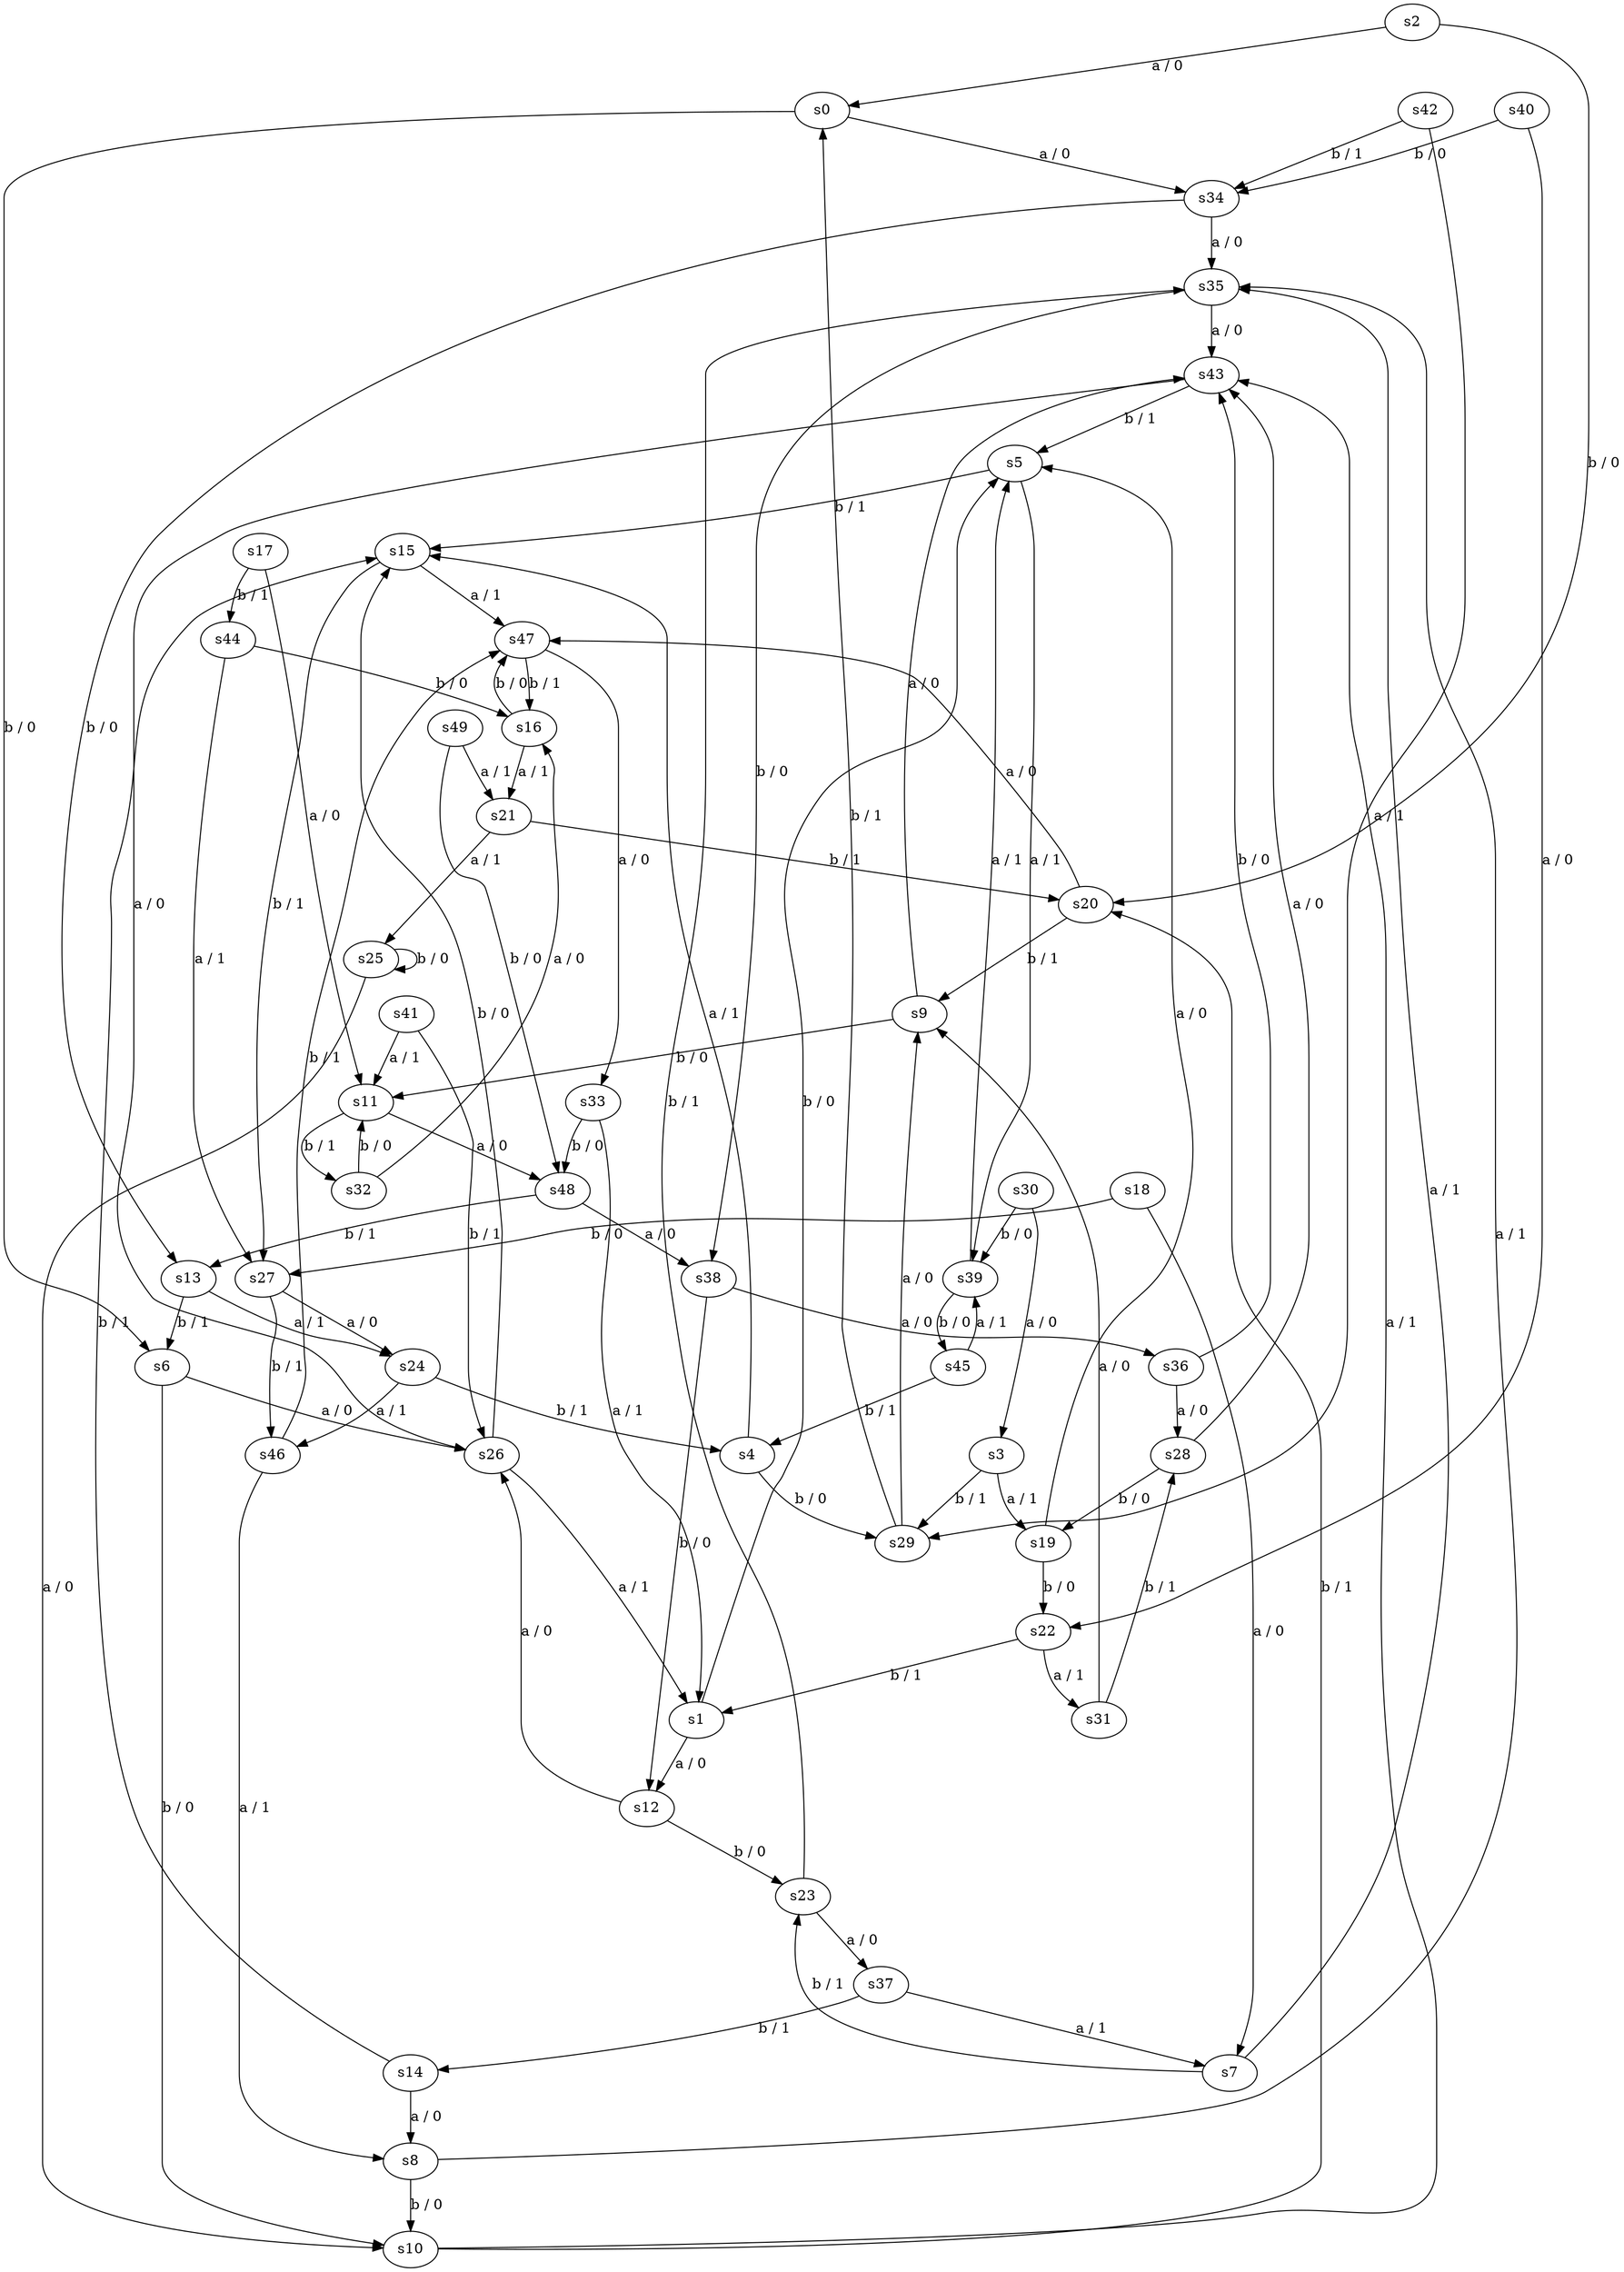 digraph distinguishable {
	s0 -> s34 [label="a / 0"];
	s1 -> s12 [label="a / 0"];
	s2 -> s0 [label="a / 0"];
	s3 -> s19 [label="a / 1"];
	s4 -> s15 [label="a / 1"];
	s5 -> s39 [label="a / 1"];
	s6 -> s26 [label="a / 0"];
	s7 -> s35 [label="a / 1"];
	s8 -> s35 [label="a / 1"];
	s9 -> s43 [label="a / 0"];
	s10 -> s43 [label="a / 1"];
	s11 -> s48 [label="a / 0"];
	s12 -> s26 [label="a / 0"];
	s13 -> s24 [label="a / 1"];
	s14 -> s8 [label="a / 0"];
	s15 -> s47 [label="a / 1"];
	s16 -> s21 [label="a / 1"];
	s17 -> s11 [label="a / 0"];
	s18 -> s7 [label="a / 0"];
	s19 -> s5 [label="a / 0"];
	s20 -> s47 [label="a / 0"];
	s21 -> s25 [label="a / 1"];
	s22 -> s31 [label="a / 1"];
	s23 -> s37 [label="a / 0"];
	s24 -> s46 [label="a / 1"];
	s25 -> s10 [label="a / 0"];
	s26 -> s1 [label="a / 1"];
	s27 -> s24 [label="a / 0"];
	s28 -> s43 [label="a / 0"];
	s29 -> s9 [label="a / 0"];
	s30 -> s3 [label="a / 0"];
	s31 -> s9 [label="a / 0"];
	s32 -> s16 [label="a / 0"];
	s33 -> s1 [label="a / 1"];
	s34 -> s35 [label="a / 0"];
	s35 -> s43 [label="a / 0"];
	s36 -> s28 [label="a / 0"];
	s37 -> s7 [label="a / 1"];
	s38 -> s36 [label="a / 0"];
	s39 -> s5 [label="a / 1"];
	s40 -> s22 [label="a / 0"];
	s41 -> s11 [label="a / 1"];
	s42 -> s29 [label="a / 1"];
	s43 -> s26 [label="a / 0"];
	s44 -> s27 [label="a / 1"];
	s45 -> s39 [label="a / 1"];
	s46 -> s8 [label="a / 1"];
	s47 -> s33 [label="a / 0"];
	s48 -> s38 [label="a / 0"];
	s49 -> s21 [label="a / 1"];

	s0 -> s6 [label="b / 0"];
	s1 -> s5 [label="b / 0"];
	s2 -> s20 [label="b / 0"];
	s3 -> s29 [label="b / 1"];
	s4 -> s29 [label="b / 0"];
	s5 -> s15 [label="b / 1"];
	s6 -> s10 [label="b / 0"];
	s7 -> s23 [label="b / 1"];
	s8 -> s10 [label="b / 0"];
	s9 -> s11 [label="b / 0"];
	s10 -> s20 [label="b / 1"];
	s11 -> s32 [label="b / 1"];
	s12 -> s23 [label="b / 0"];
	s13 -> s6 [label="b / 1"];
	s14 -> s15 [label="b / 1"];
	s15 -> s27 [label="b / 1"];
	s16 -> s47 [label="b / 0"];
	s17 -> s44 [label="b / 1"];
	s18 -> s27 [label="b / 0"];
	s19 -> s22 [label="b / 0"];
	s20 -> s9 [label="b / 1"];
	s21 -> s20 [label="b / 1"];
	s22 -> s1 [label="b / 1"];
	s23 -> s35 [label="b / 1"];
	s24 -> s4 [label="b / 1"];
	s25 -> s25 [label="b / 0"];
	s26 -> s15 [label="b / 0"];
	s27 -> s46 [label="b / 1"];
	s28 -> s19 [label="b / 0"];
	s29 -> s0 [label="b / 1"];
	s30 -> s39 [label="b / 0"];
	s31 -> s28 [label="b / 1"];
	s32 -> s11 [label="b / 0"];
	s33 -> s48 [label="b / 0"];
	s34 -> s13 [label="b / 0"];
	s35 -> s38 [label="b / 0"];
	s36 -> s43 [label="b / 0"];
	s37 -> s14 [label="b / 1"];
	s38 -> s12 [label="b / 0"];
	s39 -> s45 [label="b / 0"];
	s40 -> s34 [label="b / 0"];
	s41 -> s26 [label="b / 1"];
	s42 -> s34 [label="b / 1"];
	s43 -> s5 [label="b / 1"];
	s44 -> s16 [label="b / 0"];
	s45 -> s4 [label="b / 1"];
	s46 -> s47 [label="b / 1"];
	s47 -> s16 [label="b / 1"];
	s48 -> s13 [label="b / 1"];
	s49 -> s48 [label="b / 0"];
}